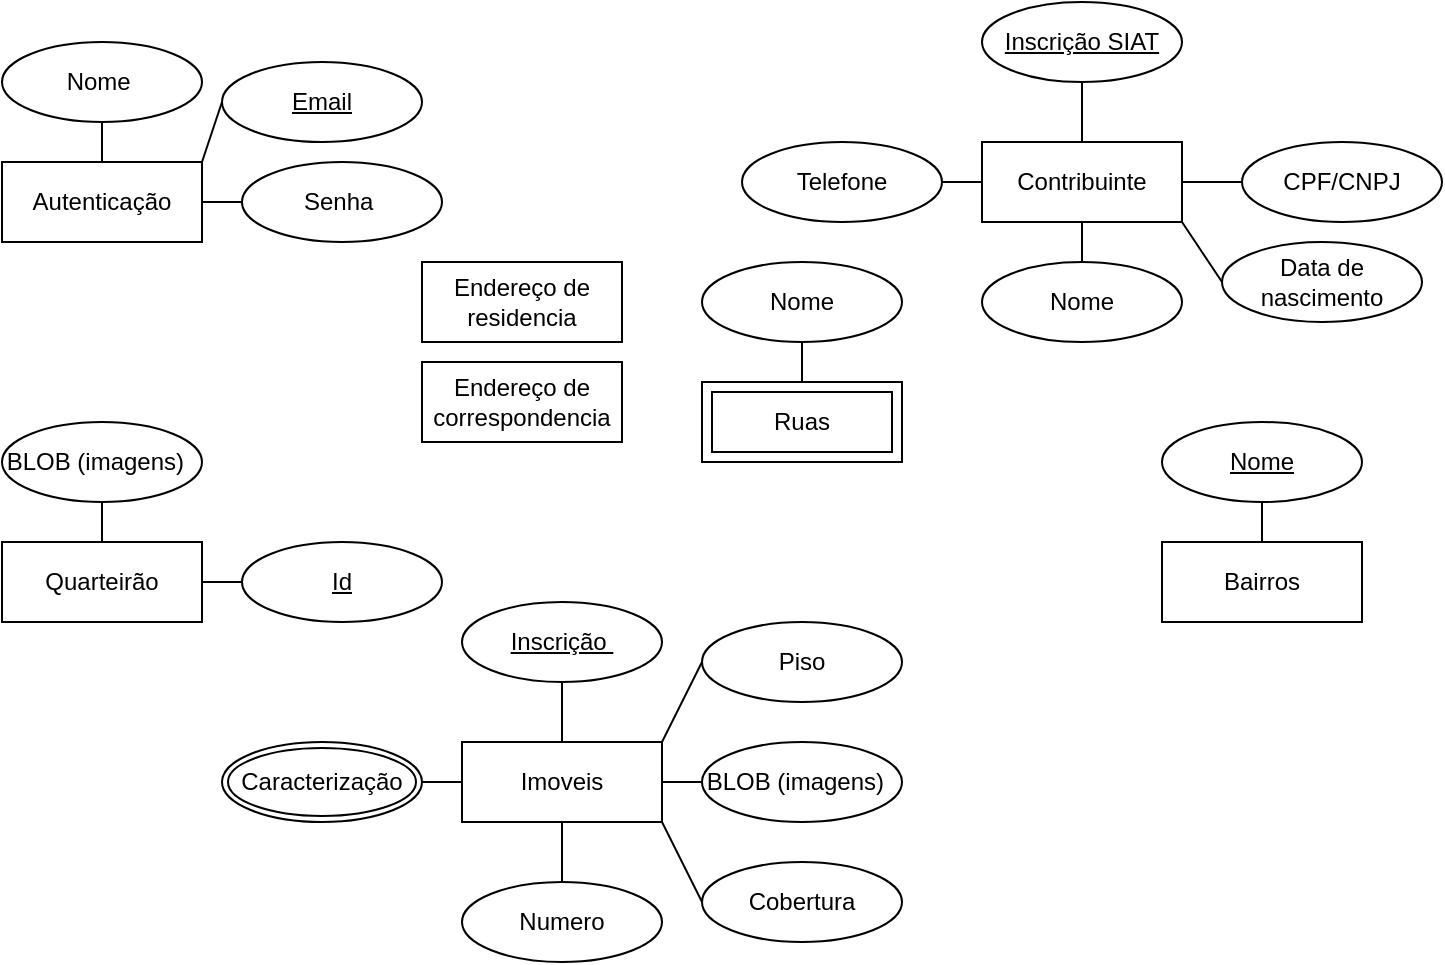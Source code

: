 <mxfile>
    <diagram id="dqWMDVomTL1z6-4ynuHq" name="Página-1">
        <mxGraphModel dx="1042" dy="632" grid="1" gridSize="10" guides="1" tooltips="1" connect="1" arrows="1" fold="1" page="1" pageScale="1" pageWidth="827" pageHeight="1169" math="0" shadow="0">
            <root>
                <mxCell id="0"/>
                <mxCell id="1" parent="0"/>
                <mxCell id="10" value="Nome&amp;nbsp;" style="ellipse;whiteSpace=wrap;html=1;align=center;" vertex="1" parent="1">
                    <mxGeometry x="40" y="50" width="100" height="40" as="geometry"/>
                </mxCell>
                <mxCell id="11" value="Senha&amp;nbsp;" style="ellipse;whiteSpace=wrap;html=1;align=center;" vertex="1" parent="1">
                    <mxGeometry x="160" y="110" width="100" height="40" as="geometry"/>
                </mxCell>
                <mxCell id="12" value="Email" style="ellipse;whiteSpace=wrap;html=1;align=center;fontStyle=4;" vertex="1" parent="1">
                    <mxGeometry x="150" y="60" width="100" height="40" as="geometry"/>
                </mxCell>
                <mxCell id="14" value="" style="endArrow=none;html=1;rounded=0;exitX=0.5;exitY=1;exitDx=0;exitDy=0;entryX=0.5;entryY=0;entryDx=0;entryDy=0;" edge="1" parent="1" source="10" target="28">
                    <mxGeometry relative="1" as="geometry">
                        <mxPoint x="330" y="230" as="sourcePoint"/>
                        <mxPoint x="90" y="100" as="targetPoint"/>
                    </mxGeometry>
                </mxCell>
                <mxCell id="15" value="" style="endArrow=none;html=1;rounded=0;exitX=1;exitY=0;exitDx=0;exitDy=0;entryX=0;entryY=0.5;entryDx=0;entryDy=0;" edge="1" parent="1" source="28" target="12">
                    <mxGeometry relative="1" as="geometry">
                        <mxPoint x="150" y="100" as="sourcePoint"/>
                        <mxPoint x="490" y="230" as="targetPoint"/>
                    </mxGeometry>
                </mxCell>
                <mxCell id="16" value="" style="endArrow=none;html=1;rounded=0;entryX=0;entryY=0.5;entryDx=0;entryDy=0;" edge="1" parent="1" source="28" target="11">
                    <mxGeometry relative="1" as="geometry">
                        <mxPoint x="150" y="130" as="sourcePoint"/>
                        <mxPoint x="490" y="230" as="targetPoint"/>
                    </mxGeometry>
                </mxCell>
                <mxCell id="17" value="BLOB (imagens)&amp;nbsp;&amp;nbsp;" style="ellipse;whiteSpace=wrap;html=1;align=center;" vertex="1" parent="1">
                    <mxGeometry x="40" y="240" width="100" height="40" as="geometry"/>
                </mxCell>
                <mxCell id="18" value="" style="endArrow=none;html=1;rounded=0;entryX=0.5;entryY=1;entryDx=0;entryDy=0;exitX=0.5;exitY=0;exitDx=0;exitDy=0;" edge="1" parent="1" source="27" target="17">
                    <mxGeometry relative="1" as="geometry">
                        <mxPoint x="90" y="290" as="sourcePoint"/>
                        <mxPoint x="170" y="70" as="targetPoint"/>
                    </mxGeometry>
                </mxCell>
                <mxCell id="19" value="Id" style="ellipse;whiteSpace=wrap;html=1;align=center;fontStyle=4;" vertex="1" parent="1">
                    <mxGeometry x="160" y="300" width="100" height="40" as="geometry"/>
                </mxCell>
                <mxCell id="20" value="" style="endArrow=none;html=1;rounded=0;entryX=0;entryY=0.5;entryDx=0;entryDy=0;exitX=1;exitY=0.5;exitDx=0;exitDy=0;" edge="1" parent="1" source="27" target="19">
                    <mxGeometry relative="1" as="geometry">
                        <mxPoint x="150" y="320" as="sourcePoint"/>
                        <mxPoint x="100" y="280" as="targetPoint"/>
                    </mxGeometry>
                </mxCell>
                <mxCell id="24" value="Nome" style="ellipse;whiteSpace=wrap;html=1;align=center;" vertex="1" parent="1">
                    <mxGeometry x="390" y="160" width="100" height="40" as="geometry"/>
                </mxCell>
                <mxCell id="25" value="" style="endArrow=none;html=1;rounded=0;entryX=0.5;entryY=1;entryDx=0;entryDy=0;exitX=0.5;exitY=0;exitDx=0;exitDy=0;" edge="1" parent="1" source="26" target="24">
                    <mxGeometry relative="1" as="geometry">
                        <mxPoint x="420" y="290" as="sourcePoint"/>
                        <mxPoint x="100" y="280" as="targetPoint"/>
                    </mxGeometry>
                </mxCell>
                <mxCell id="26" value="Ruas" style="shape=ext;margin=3;double=1;whiteSpace=wrap;html=1;align=center;" vertex="1" parent="1">
                    <mxGeometry x="390" y="220" width="100" height="40" as="geometry"/>
                </mxCell>
                <mxCell id="27" value="Quarteirão" style="whiteSpace=wrap;html=1;align=center;" vertex="1" parent="1">
                    <mxGeometry x="40" y="300" width="100" height="40" as="geometry"/>
                </mxCell>
                <mxCell id="28" value="Autenticação" style="whiteSpace=wrap;html=1;align=center;" vertex="1" parent="1">
                    <mxGeometry x="40" y="110" width="100" height="40" as="geometry"/>
                </mxCell>
                <mxCell id="29" value="Imoveis" style="whiteSpace=wrap;html=1;align=center;" vertex="1" parent="1">
                    <mxGeometry x="270" y="400" width="100" height="40" as="geometry"/>
                </mxCell>
                <mxCell id="30" value="Contribuinte" style="whiteSpace=wrap;html=1;align=center;" vertex="1" parent="1">
                    <mxGeometry x="530" y="100" width="100" height="40" as="geometry"/>
                </mxCell>
                <mxCell id="32" value="Endereço de correspondencia" style="whiteSpace=wrap;html=1;align=center;" vertex="1" parent="1">
                    <mxGeometry x="250" y="210" width="100" height="40" as="geometry"/>
                </mxCell>
                <mxCell id="33" value="Endereço de residencia" style="whiteSpace=wrap;html=1;align=center;" vertex="1" parent="1">
                    <mxGeometry x="250" y="160" width="100" height="40" as="geometry"/>
                </mxCell>
                <mxCell id="34" value="Bairros" style="whiteSpace=wrap;html=1;align=center;" vertex="1" parent="1">
                    <mxGeometry x="620" y="300" width="100" height="40" as="geometry"/>
                </mxCell>
                <mxCell id="35" value="Nome" style="ellipse;whiteSpace=wrap;html=1;align=center;fontStyle=4;" vertex="1" parent="1">
                    <mxGeometry x="620" y="240" width="100" height="40" as="geometry"/>
                </mxCell>
                <mxCell id="36" value="" style="endArrow=none;html=1;rounded=0;entryX=0.5;entryY=1;entryDx=0;entryDy=0;exitX=0.5;exitY=0;exitDx=0;exitDy=0;" edge="1" parent="1" source="34" target="35">
                    <mxGeometry relative="1" as="geometry">
                        <mxPoint x="430" y="310" as="sourcePoint"/>
                        <mxPoint x="430" y="290" as="targetPoint"/>
                    </mxGeometry>
                </mxCell>
                <mxCell id="37" value="Nome" style="ellipse;whiteSpace=wrap;html=1;align=center;" vertex="1" parent="1">
                    <mxGeometry x="530" y="160" width="100" height="40" as="geometry"/>
                </mxCell>
                <mxCell id="38" value="" style="endArrow=none;html=1;rounded=0;entryX=0.5;entryY=0;entryDx=0;entryDy=0;exitX=0.5;exitY=1;exitDx=0;exitDy=0;" edge="1" parent="1" source="30" target="37">
                    <mxGeometry relative="1" as="geometry">
                        <mxPoint x="330" y="230" as="sourcePoint"/>
                        <mxPoint x="490" y="230" as="targetPoint"/>
                    </mxGeometry>
                </mxCell>
                <mxCell id="39" value="CPF/CNPJ" style="ellipse;whiteSpace=wrap;html=1;align=center;" vertex="1" parent="1">
                    <mxGeometry x="660" y="100" width="100" height="40" as="geometry"/>
                </mxCell>
                <mxCell id="40" value="Data de nascimento" style="ellipse;whiteSpace=wrap;html=1;align=center;" vertex="1" parent="1">
                    <mxGeometry x="650" y="150" width="100" height="40" as="geometry"/>
                </mxCell>
                <mxCell id="41" value="Telefone" style="ellipse;whiteSpace=wrap;html=1;align=center;" vertex="1" parent="1">
                    <mxGeometry x="410" y="100" width="100" height="40" as="geometry"/>
                </mxCell>
                <mxCell id="42" value="" style="endArrow=none;html=1;rounded=0;entryX=1;entryY=0.5;entryDx=0;entryDy=0;exitX=0;exitY=0.5;exitDx=0;exitDy=0;" edge="1" parent="1" source="30" target="41">
                    <mxGeometry relative="1" as="geometry">
                        <mxPoint x="590" y="150" as="sourcePoint"/>
                        <mxPoint x="590" y="170" as="targetPoint"/>
                    </mxGeometry>
                </mxCell>
                <mxCell id="43" value="" style="endArrow=none;html=1;rounded=0;exitX=0;exitY=0.5;exitDx=0;exitDy=0;" edge="1" parent="1" source="39" target="30">
                    <mxGeometry relative="1" as="geometry">
                        <mxPoint x="590" y="150" as="sourcePoint"/>
                        <mxPoint x="590" y="170" as="targetPoint"/>
                    </mxGeometry>
                </mxCell>
                <mxCell id="44" value="" style="endArrow=none;html=1;rounded=0;entryX=1;entryY=1;entryDx=0;entryDy=0;exitX=0;exitY=0.5;exitDx=0;exitDy=0;" edge="1" parent="1" source="40" target="30">
                    <mxGeometry relative="1" as="geometry">
                        <mxPoint x="540" y="130" as="sourcePoint"/>
                        <mxPoint x="510" y="130" as="targetPoint"/>
                    </mxGeometry>
                </mxCell>
                <mxCell id="45" value="Inscrição SIAT" style="ellipse;whiteSpace=wrap;html=1;align=center;fontStyle=4;" vertex="1" parent="1">
                    <mxGeometry x="530" y="30" width="100" height="40" as="geometry"/>
                </mxCell>
                <mxCell id="46" value="" style="endArrow=none;html=1;rounded=0;entryX=0.5;entryY=1;entryDx=0;entryDy=0;exitX=0.5;exitY=0;exitDx=0;exitDy=0;" edge="1" parent="1" source="30" target="45">
                    <mxGeometry relative="1" as="geometry">
                        <mxPoint x="540" y="130" as="sourcePoint"/>
                        <mxPoint x="520" y="130" as="targetPoint"/>
                    </mxGeometry>
                </mxCell>
                <mxCell id="47" value="Inscrição&amp;nbsp;" style="ellipse;whiteSpace=wrap;html=1;align=center;fontStyle=4;" vertex="1" parent="1">
                    <mxGeometry x="270" y="330" width="100" height="40" as="geometry"/>
                </mxCell>
                <mxCell id="48" value="" style="endArrow=none;html=1;rounded=0;entryX=0.5;entryY=1;entryDx=0;entryDy=0;exitX=0.5;exitY=0;exitDx=0;exitDy=0;" edge="1" parent="1" source="29" target="47">
                    <mxGeometry relative="1" as="geometry">
                        <mxPoint x="150" y="330" as="sourcePoint"/>
                        <mxPoint x="170" y="330" as="targetPoint"/>
                    </mxGeometry>
                </mxCell>
                <mxCell id="50" value="BLOB (imagens)&amp;nbsp;&amp;nbsp;" style="ellipse;whiteSpace=wrap;html=1;align=center;" vertex="1" parent="1">
                    <mxGeometry x="390" y="400" width="100" height="40" as="geometry"/>
                </mxCell>
                <mxCell id="51" value="" style="endArrow=none;html=1;rounded=0;entryX=0;entryY=0.5;entryDx=0;entryDy=0;exitX=1;exitY=0.5;exitDx=0;exitDy=0;" edge="1" parent="1" source="29" target="50">
                    <mxGeometry relative="1" as="geometry">
                        <mxPoint x="330" y="410" as="sourcePoint"/>
                        <mxPoint x="330" y="380" as="targetPoint"/>
                    </mxGeometry>
                </mxCell>
                <mxCell id="53" value="Piso" style="ellipse;whiteSpace=wrap;html=1;align=center;" vertex="1" parent="1">
                    <mxGeometry x="390" y="340" width="100" height="40" as="geometry"/>
                </mxCell>
                <mxCell id="54" value="Cobertura" style="ellipse;whiteSpace=wrap;html=1;align=center;" vertex="1" parent="1">
                    <mxGeometry x="390" y="460" width="100" height="40" as="geometry"/>
                </mxCell>
                <mxCell id="55" value="" style="endArrow=none;html=1;rounded=0;entryX=0;entryY=0.5;entryDx=0;entryDy=0;exitX=1;exitY=0;exitDx=0;exitDy=0;" edge="1" parent="1" source="29" target="53">
                    <mxGeometry relative="1" as="geometry">
                        <mxPoint x="330" y="410" as="sourcePoint"/>
                        <mxPoint x="330" y="380" as="targetPoint"/>
                    </mxGeometry>
                </mxCell>
                <mxCell id="56" value="" style="endArrow=none;html=1;rounded=0;entryX=1;entryY=1;entryDx=0;entryDy=0;exitX=0;exitY=0.5;exitDx=0;exitDy=0;" edge="1" parent="1" source="54" target="29">
                    <mxGeometry relative="1" as="geometry">
                        <mxPoint x="330" y="410" as="sourcePoint"/>
                        <mxPoint x="330" y="380" as="targetPoint"/>
                    </mxGeometry>
                </mxCell>
                <mxCell id="57" value="Numero" style="ellipse;whiteSpace=wrap;html=1;align=center;" vertex="1" parent="1">
                    <mxGeometry x="270" y="470" width="100" height="40" as="geometry"/>
                </mxCell>
                <mxCell id="58" value="" style="endArrow=none;html=1;rounded=0;entryX=0.5;entryY=1;entryDx=0;entryDy=0;exitX=0.5;exitY=0;exitDx=0;exitDy=0;" edge="1" parent="1" source="57" target="29">
                    <mxGeometry relative="1" as="geometry">
                        <mxPoint x="380" y="410" as="sourcePoint"/>
                        <mxPoint x="400" y="370" as="targetPoint"/>
                    </mxGeometry>
                </mxCell>
                <mxCell id="59" value="Caracterização" style="ellipse;shape=doubleEllipse;margin=3;whiteSpace=wrap;html=1;align=center;" vertex="1" parent="1">
                    <mxGeometry x="150" y="400" width="100" height="40" as="geometry"/>
                </mxCell>
                <mxCell id="60" value="" style="endArrow=none;html=1;rounded=0;entryX=1;entryY=0.5;entryDx=0;entryDy=0;exitX=0;exitY=0.5;exitDx=0;exitDy=0;" edge="1" parent="1" source="29" target="59">
                    <mxGeometry relative="1" as="geometry">
                        <mxPoint x="400" y="490" as="sourcePoint"/>
                        <mxPoint x="380" y="450" as="targetPoint"/>
                    </mxGeometry>
                </mxCell>
            </root>
        </mxGraphModel>
    </diagram>
</mxfile>